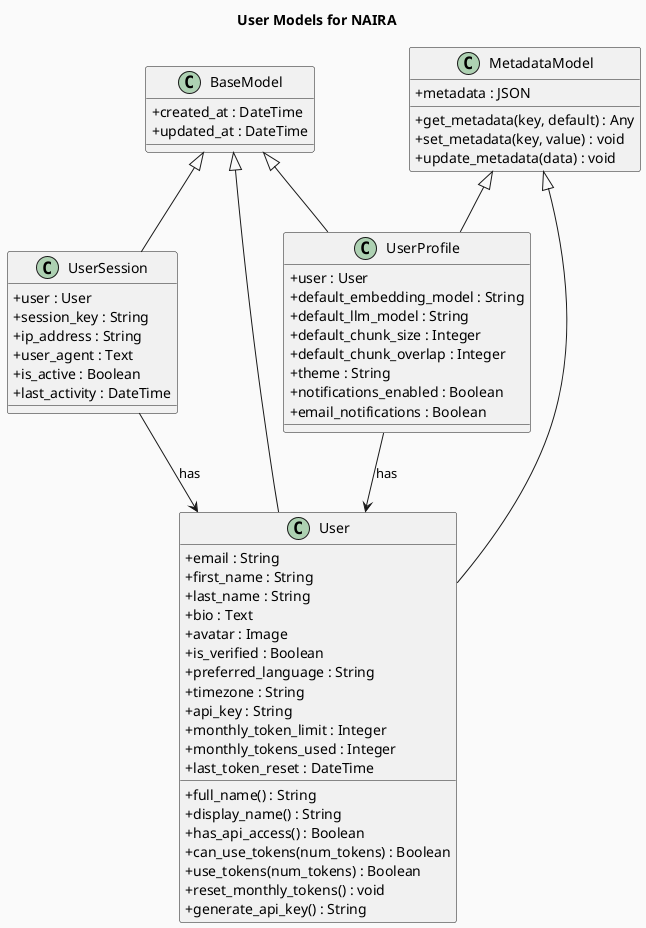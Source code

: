 @startuml
skinparam backgroundColor #FAFAFA
skinparam classAttributeIconSize 0
skinparam classFontSize 14
skinparam classFontColor #000000

title User Models for NAIRA

' --- Base Classes ---
class BaseModel {
  + created_at : DateTime
  + updated_at : DateTime
}

class MetadataModel {
  + metadata : JSON
  + get_metadata(key, default) : Any
  + set_metadata(key, value) : void
  + update_metadata(data) : void
}

' --- User Class ---
class User {
  + email : String
  + first_name : String
  + last_name : String
  + bio : Text
  + avatar : Image
  + is_verified : Boolean
  + preferred_language : String
  + timezone : String
  + api_key : String
  + monthly_token_limit : Integer
  + monthly_tokens_used : Integer
  + last_token_reset : DateTime
  + full_name() : String
  + display_name() : String
  + has_api_access() : Boolean
  + can_use_tokens(num_tokens) : Boolean
  + use_tokens(num_tokens) : Boolean
  + reset_monthly_tokens() : void
  + generate_api_key() : String
}

' --- UserProfile Class ---
class UserProfile {
  + user : User
  + default_embedding_model : String
  + default_llm_model : String
  + default_chunk_size : Integer
  + default_chunk_overlap : Integer
  + theme : String
  + notifications_enabled : Boolean
  + email_notifications : Boolean
}

' --- UserSession Class ---
class UserSession {
  + user : User
  + session_key : String
  + ip_address : String
  + user_agent : Text
  + is_active : Boolean
  + last_activity : DateTime
}

' --- Relationships ---
BaseModel <|-- User
BaseModel <|-- UserProfile
BaseModel <|-- UserSession
MetadataModel <|-- User
MetadataModel <|-- UserProfile

UserProfile --> User : has
UserSession --> User : has

@enduml

